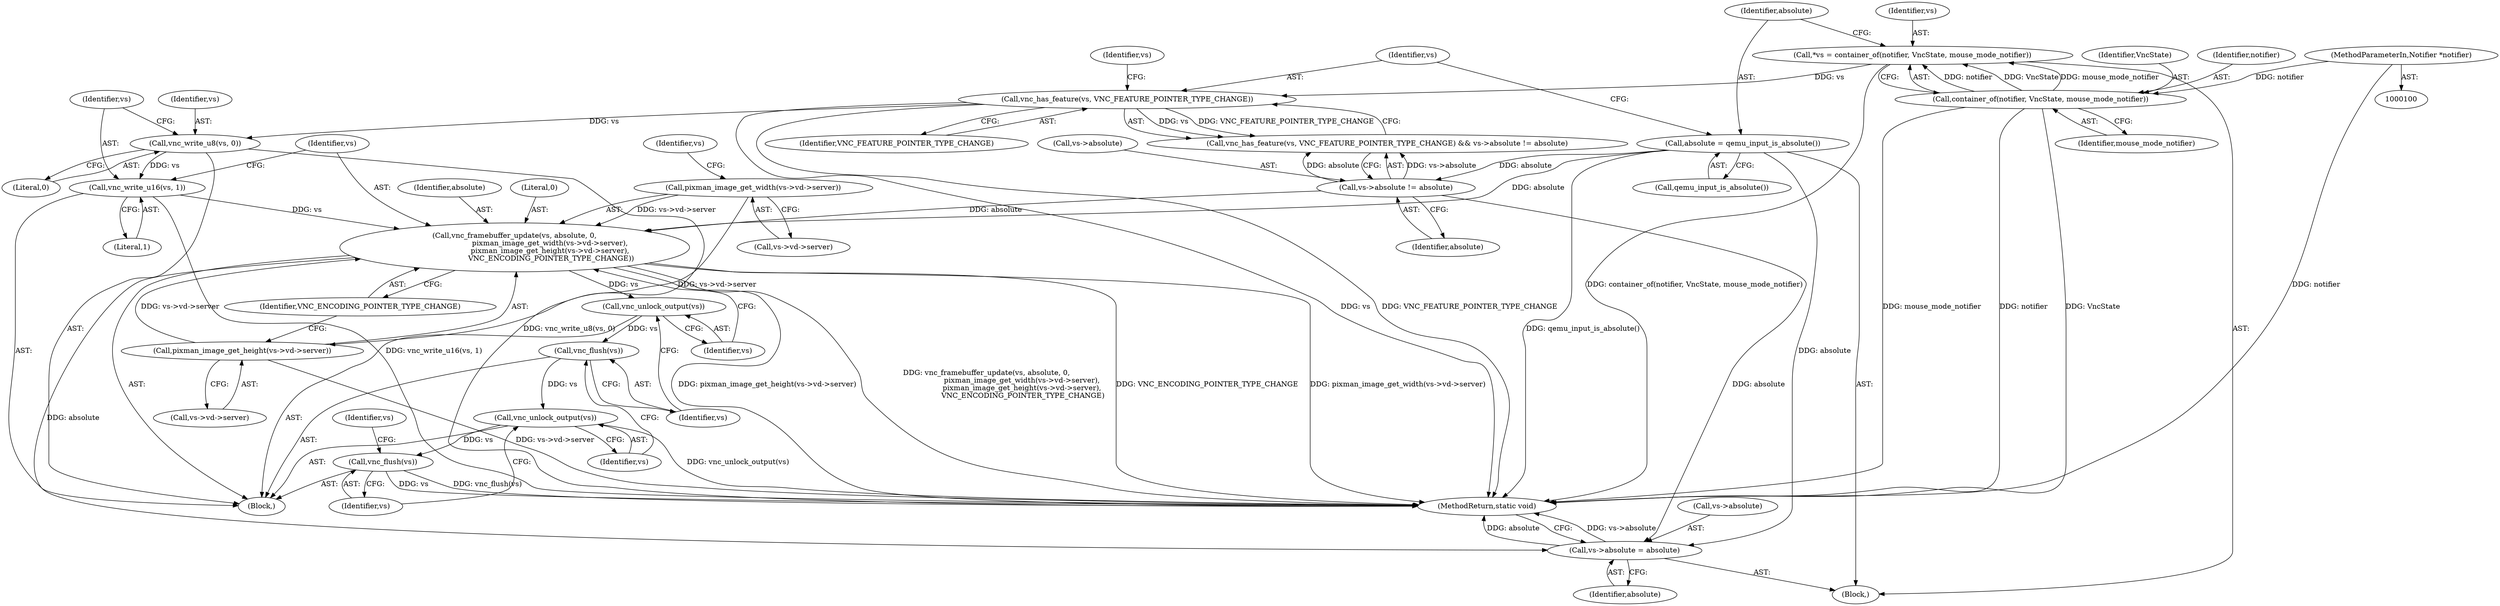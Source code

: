digraph "0_qemu_bea60dd7679364493a0d7f5b54316c767cf894ef@API" {
"1000132" [label="(Call,vnc_framebuffer_update(vs, absolute, 0,\n                               pixman_image_get_width(vs->vd->server),\n                               pixman_image_get_height(vs->vd->server),\n                                VNC_ENCODING_POINTER_TYPE_CHANGE))"];
"1000129" [label="(Call,vnc_write_u16(vs, 1))"];
"1000126" [label="(Call,vnc_write_u8(vs, 0))"];
"1000117" [label="(Call,vnc_has_feature(vs, VNC_FEATURE_POINTER_TYPE_CHANGE))"];
"1000105" [label="(Call,*vs = container_of(notifier, VncState, mouse_mode_notifier))"];
"1000107" [label="(Call,container_of(notifier, VncState, mouse_mode_notifier))"];
"1000101" [label="(MethodParameterIn,Notifier *notifier)"];
"1000112" [label="(Call,absolute = qemu_input_is_absolute())"];
"1000120" [label="(Call,vs->absolute != absolute)"];
"1000136" [label="(Call,pixman_image_get_width(vs->vd->server))"];
"1000142" [label="(Call,pixman_image_get_height(vs->vd->server))"];
"1000149" [label="(Call,vnc_unlock_output(vs))"];
"1000151" [label="(Call,vnc_flush(vs))"];
"1000153" [label="(Call,vnc_unlock_output(vs))"];
"1000155" [label="(Call,vnc_flush(vs))"];
"1000157" [label="(Call,vs->absolute = absolute)"];
"1000126" [label="(Call,vnc_write_u8(vs, 0))"];
"1000128" [label="(Literal,0)"];
"1000122" [label="(Identifier,vs)"];
"1000151" [label="(Call,vnc_flush(vs))"];
"1000130" [label="(Identifier,vs)"];
"1000137" [label="(Call,vs->vd->server)"];
"1000143" [label="(Call,vs->vd->server)"];
"1000157" [label="(Call,vs->absolute = absolute)"];
"1000155" [label="(Call,vnc_flush(vs))"];
"1000117" [label="(Call,vnc_has_feature(vs, VNC_FEATURE_POINTER_TYPE_CHANGE))"];
"1000109" [label="(Identifier,VncState)"];
"1000110" [label="(Identifier,mouse_mode_notifier)"];
"1000113" [label="(Identifier,absolute)"];
"1000120" [label="(Call,vs->absolute != absolute)"];
"1000161" [label="(Identifier,absolute)"];
"1000142" [label="(Call,pixman_image_get_height(vs->vd->server))"];
"1000156" [label="(Identifier,vs)"];
"1000119" [label="(Identifier,VNC_FEATURE_POINTER_TYPE_CHANGE)"];
"1000118" [label="(Identifier,vs)"];
"1000136" [label="(Call,pixman_image_get_width(vs->vd->server))"];
"1000148" [label="(Identifier,VNC_ENCODING_POINTER_TYPE_CHANGE)"];
"1000135" [label="(Literal,0)"];
"1000108" [label="(Identifier,notifier)"];
"1000101" [label="(MethodParameterIn,Notifier *notifier)"];
"1000124" [label="(Identifier,absolute)"];
"1000129" [label="(Call,vnc_write_u16(vs, 1))"];
"1000153" [label="(Call,vnc_unlock_output(vs))"];
"1000133" [label="(Identifier,vs)"];
"1000131" [label="(Literal,1)"];
"1000107" [label="(Call,container_of(notifier, VncState, mouse_mode_notifier))"];
"1000159" [label="(Identifier,vs)"];
"1000125" [label="(Block,)"];
"1000162" [label="(MethodReturn,static void)"];
"1000127" [label="(Identifier,vs)"];
"1000112" [label="(Call,absolute = qemu_input_is_absolute())"];
"1000103" [label="(Block,)"];
"1000106" [label="(Identifier,vs)"];
"1000149" [label="(Call,vnc_unlock_output(vs))"];
"1000116" [label="(Call,vnc_has_feature(vs, VNC_FEATURE_POINTER_TYPE_CHANGE) && vs->absolute != absolute)"];
"1000154" [label="(Identifier,vs)"];
"1000134" [label="(Identifier,absolute)"];
"1000132" [label="(Call,vnc_framebuffer_update(vs, absolute, 0,\n                               pixman_image_get_width(vs->vd->server),\n                               pixman_image_get_height(vs->vd->server),\n                                VNC_ENCODING_POINTER_TYPE_CHANGE))"];
"1000114" [label="(Call,qemu_input_is_absolute())"];
"1000152" [label="(Identifier,vs)"];
"1000145" [label="(Identifier,vs)"];
"1000150" [label="(Identifier,vs)"];
"1000105" [label="(Call,*vs = container_of(notifier, VncState, mouse_mode_notifier))"];
"1000158" [label="(Call,vs->absolute)"];
"1000121" [label="(Call,vs->absolute)"];
"1000132" -> "1000125"  [label="AST: "];
"1000132" -> "1000148"  [label="CFG: "];
"1000133" -> "1000132"  [label="AST: "];
"1000134" -> "1000132"  [label="AST: "];
"1000135" -> "1000132"  [label="AST: "];
"1000136" -> "1000132"  [label="AST: "];
"1000142" -> "1000132"  [label="AST: "];
"1000148" -> "1000132"  [label="AST: "];
"1000150" -> "1000132"  [label="CFG: "];
"1000132" -> "1000162"  [label="DDG: pixman_image_get_height(vs->vd->server)"];
"1000132" -> "1000162"  [label="DDG: vnc_framebuffer_update(vs, absolute, 0,\n                               pixman_image_get_width(vs->vd->server),\n                               pixman_image_get_height(vs->vd->server),\n                                VNC_ENCODING_POINTER_TYPE_CHANGE)"];
"1000132" -> "1000162"  [label="DDG: VNC_ENCODING_POINTER_TYPE_CHANGE"];
"1000132" -> "1000162"  [label="DDG: pixman_image_get_width(vs->vd->server)"];
"1000129" -> "1000132"  [label="DDG: vs"];
"1000112" -> "1000132"  [label="DDG: absolute"];
"1000120" -> "1000132"  [label="DDG: absolute"];
"1000136" -> "1000132"  [label="DDG: vs->vd->server"];
"1000142" -> "1000132"  [label="DDG: vs->vd->server"];
"1000132" -> "1000149"  [label="DDG: vs"];
"1000132" -> "1000157"  [label="DDG: absolute"];
"1000129" -> "1000125"  [label="AST: "];
"1000129" -> "1000131"  [label="CFG: "];
"1000130" -> "1000129"  [label="AST: "];
"1000131" -> "1000129"  [label="AST: "];
"1000133" -> "1000129"  [label="CFG: "];
"1000129" -> "1000162"  [label="DDG: vnc_write_u16(vs, 1)"];
"1000126" -> "1000129"  [label="DDG: vs"];
"1000126" -> "1000125"  [label="AST: "];
"1000126" -> "1000128"  [label="CFG: "];
"1000127" -> "1000126"  [label="AST: "];
"1000128" -> "1000126"  [label="AST: "];
"1000130" -> "1000126"  [label="CFG: "];
"1000126" -> "1000162"  [label="DDG: vnc_write_u8(vs, 0)"];
"1000117" -> "1000126"  [label="DDG: vs"];
"1000117" -> "1000116"  [label="AST: "];
"1000117" -> "1000119"  [label="CFG: "];
"1000118" -> "1000117"  [label="AST: "];
"1000119" -> "1000117"  [label="AST: "];
"1000122" -> "1000117"  [label="CFG: "];
"1000116" -> "1000117"  [label="CFG: "];
"1000117" -> "1000162"  [label="DDG: vs"];
"1000117" -> "1000162"  [label="DDG: VNC_FEATURE_POINTER_TYPE_CHANGE"];
"1000117" -> "1000116"  [label="DDG: vs"];
"1000117" -> "1000116"  [label="DDG: VNC_FEATURE_POINTER_TYPE_CHANGE"];
"1000105" -> "1000117"  [label="DDG: vs"];
"1000105" -> "1000103"  [label="AST: "];
"1000105" -> "1000107"  [label="CFG: "];
"1000106" -> "1000105"  [label="AST: "];
"1000107" -> "1000105"  [label="AST: "];
"1000113" -> "1000105"  [label="CFG: "];
"1000105" -> "1000162"  [label="DDG: container_of(notifier, VncState, mouse_mode_notifier)"];
"1000107" -> "1000105"  [label="DDG: notifier"];
"1000107" -> "1000105"  [label="DDG: VncState"];
"1000107" -> "1000105"  [label="DDG: mouse_mode_notifier"];
"1000107" -> "1000110"  [label="CFG: "];
"1000108" -> "1000107"  [label="AST: "];
"1000109" -> "1000107"  [label="AST: "];
"1000110" -> "1000107"  [label="AST: "];
"1000107" -> "1000162"  [label="DDG: notifier"];
"1000107" -> "1000162"  [label="DDG: VncState"];
"1000107" -> "1000162"  [label="DDG: mouse_mode_notifier"];
"1000101" -> "1000107"  [label="DDG: notifier"];
"1000101" -> "1000100"  [label="AST: "];
"1000101" -> "1000162"  [label="DDG: notifier"];
"1000112" -> "1000103"  [label="AST: "];
"1000112" -> "1000114"  [label="CFG: "];
"1000113" -> "1000112"  [label="AST: "];
"1000114" -> "1000112"  [label="AST: "];
"1000118" -> "1000112"  [label="CFG: "];
"1000112" -> "1000162"  [label="DDG: qemu_input_is_absolute()"];
"1000112" -> "1000120"  [label="DDG: absolute"];
"1000112" -> "1000157"  [label="DDG: absolute"];
"1000120" -> "1000116"  [label="AST: "];
"1000120" -> "1000124"  [label="CFG: "];
"1000121" -> "1000120"  [label="AST: "];
"1000124" -> "1000120"  [label="AST: "];
"1000116" -> "1000120"  [label="CFG: "];
"1000120" -> "1000116"  [label="DDG: vs->absolute"];
"1000120" -> "1000116"  [label="DDG: absolute"];
"1000120" -> "1000157"  [label="DDG: absolute"];
"1000136" -> "1000137"  [label="CFG: "];
"1000137" -> "1000136"  [label="AST: "];
"1000145" -> "1000136"  [label="CFG: "];
"1000136" -> "1000142"  [label="DDG: vs->vd->server"];
"1000142" -> "1000143"  [label="CFG: "];
"1000143" -> "1000142"  [label="AST: "];
"1000148" -> "1000142"  [label="CFG: "];
"1000142" -> "1000162"  [label="DDG: vs->vd->server"];
"1000149" -> "1000125"  [label="AST: "];
"1000149" -> "1000150"  [label="CFG: "];
"1000150" -> "1000149"  [label="AST: "];
"1000152" -> "1000149"  [label="CFG: "];
"1000149" -> "1000151"  [label="DDG: vs"];
"1000151" -> "1000125"  [label="AST: "];
"1000151" -> "1000152"  [label="CFG: "];
"1000152" -> "1000151"  [label="AST: "];
"1000154" -> "1000151"  [label="CFG: "];
"1000151" -> "1000153"  [label="DDG: vs"];
"1000153" -> "1000125"  [label="AST: "];
"1000153" -> "1000154"  [label="CFG: "];
"1000154" -> "1000153"  [label="AST: "];
"1000156" -> "1000153"  [label="CFG: "];
"1000153" -> "1000162"  [label="DDG: vnc_unlock_output(vs)"];
"1000153" -> "1000155"  [label="DDG: vs"];
"1000155" -> "1000125"  [label="AST: "];
"1000155" -> "1000156"  [label="CFG: "];
"1000156" -> "1000155"  [label="AST: "];
"1000159" -> "1000155"  [label="CFG: "];
"1000155" -> "1000162"  [label="DDG: vs"];
"1000155" -> "1000162"  [label="DDG: vnc_flush(vs)"];
"1000157" -> "1000103"  [label="AST: "];
"1000157" -> "1000161"  [label="CFG: "];
"1000158" -> "1000157"  [label="AST: "];
"1000161" -> "1000157"  [label="AST: "];
"1000162" -> "1000157"  [label="CFG: "];
"1000157" -> "1000162"  [label="DDG: vs->absolute"];
"1000157" -> "1000162"  [label="DDG: absolute"];
}
